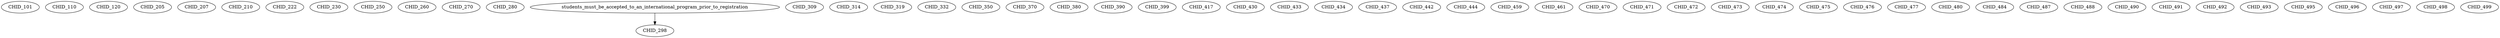 digraph G {
    CHID_101;
    CHID_110;
    CHID_120;
    CHID_205;
    CHID_207;
    CHID_210;
    CHID_222;
    CHID_230;
    CHID_250;
    CHID_260;
    CHID_270;
    CHID_280;
    edge [color=black];
    students_must_be_accepted_to_an_international_program_prior_to_registration -> CHID_298;
    CHID_309;
    CHID_314;
    CHID_319;
    CHID_332;
    CHID_350;
    CHID_370;
    CHID_380;
    CHID_390;
    CHID_399;
    CHID_417;
    CHID_430;
    CHID_433;
    CHID_434;
    CHID_437;
    CHID_442;
    CHID_444;
    CHID_459;
    CHID_461;
    CHID_470;
    CHID_471;
    CHID_472;
    CHID_473;
    CHID_474;
    CHID_475;
    CHID_476;
    CHID_477;
    CHID_480;
    CHID_484;
    CHID_487;
    CHID_488;
    CHID_490;
    CHID_491;
    CHID_492;
    CHID_493;
    CHID_495;
    CHID_496;
    CHID_497;
    CHID_498;
    CHID_499;
}
